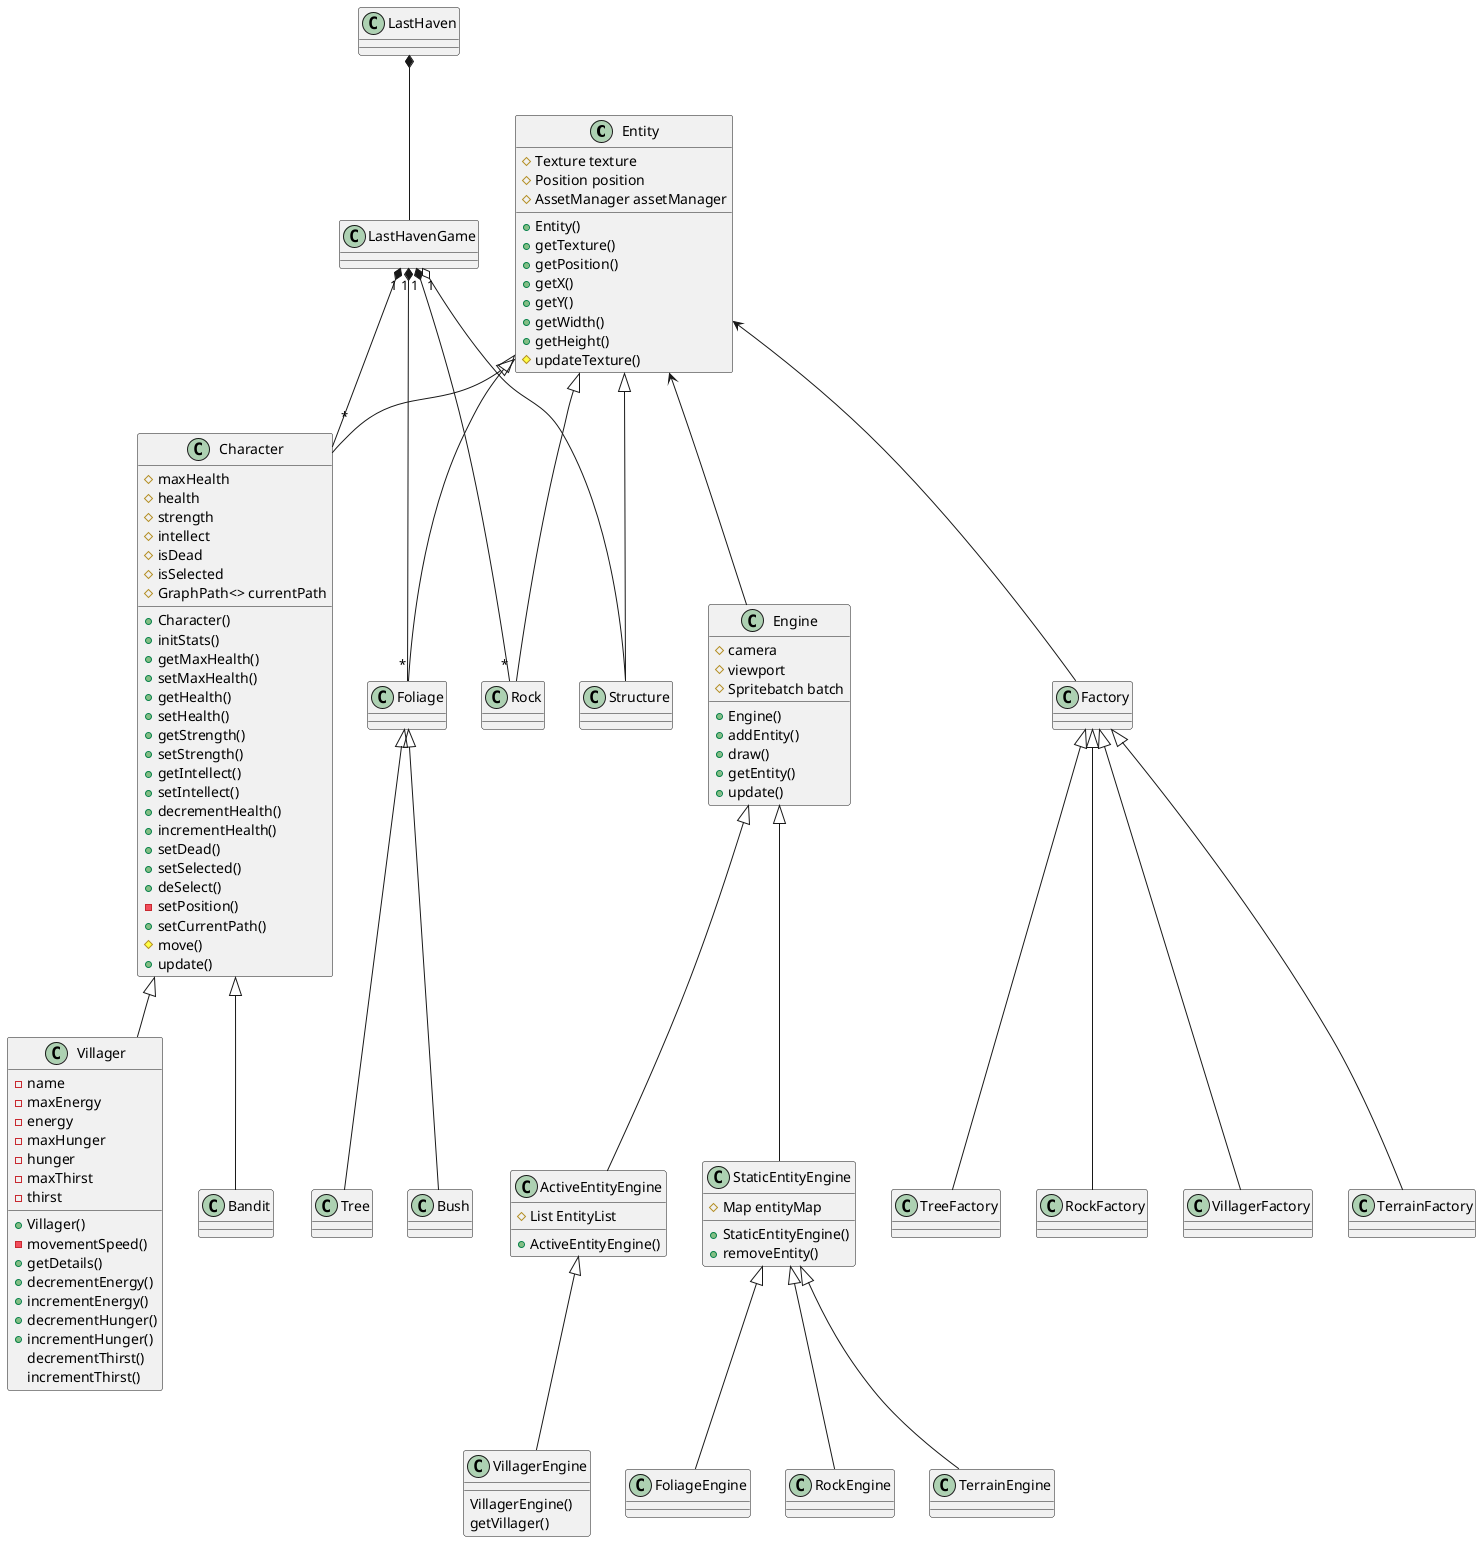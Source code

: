 @startuml
Entity <|-- Character
Entity <|-- Foliage
Entity <|-- Rock
Entity <|-- Structure
Foliage <|-- Tree
Foliage <|-- Bush
Character <|-- Villager
Character <|-- Bandit

Engine <|-- ActiveEntityEngine
Engine <|-- StaticEntityEngine
ActiveEntityEngine <|-- VillagerEngine
StaticEntityEngine <|-- FoliageEngine
StaticEntityEngine <|-- RockEngine
StaticEntityEngine <|-- TerrainEngine

Factory <|-- VillagerFactory
Factory <|-- TerrainFactory
Factory <|-- TreeFactory
Factory <|-- RockFactory

Entity <-- Engine
Entity <-- Factory
LastHaven *-- LastHavenGame
LastHavenGame "1" *-- "*" Character
LastHavenGame "1" *-- "*" Foliage
LastHavenGame "1" *-- "*" Rock
LastHavenGame "1" o-- "Structure"

Entity : # Texture texture
Entity : # Position position
Entity : # AssetManager assetManager
Entity : + Entity()
Entity : + getTexture()
Entity : + getPosition()
Entity : + getX()
Entity : + getY()
Entity : + getWidth()
Entity : + getHeight()
Entity : # updateTexture()

Character : # maxHealth
Character : # health
Character : # strength
Character : # intellect
Character : # isDead
Character : # isSelected
Character : #GraphPath<> currentPath
Character : + Character()
Character : + initStats()
Character : + getMaxHealth()
Character : + setMaxHealth()
Character : + getHealth()
Character : + setHealth()
Character : + getStrength()
Character : + setStrength()
Character : + getIntellect()
Character : + setIntellect()
Character : + decrementHealth()
Character : + incrementHealth()
Character : + setDead()
Character : + setSelected()
Character : + deSelect()
Character : - setPosition()
Character : + setCurrentPath()
Character : # move()
Character : + update()

Villager : - name
Villager : - maxEnergy
Villager : - energy
Villager : - maxHunger
Villager : - hunger
Villager : - maxThirst
Villager : - thirst
Villager : + Villager()
Villager : - movementSpeed()
Villager : + getDetails()
Villager : + decrementEnergy()
Villager : + incrementEnergy()
Villager : + decrementHunger()
Villager : + incrementHunger()
Villager : decrementThirst()
Villager : incrementThirst()

Engine : # camera
Engine : # viewport
Engine : # Spritebatch batch
Engine : + Engine()
Engine : + addEntity()
Engine : + draw()
Engine : + getEntity()
Engine : + update()

ActiveEntityEngine : # List EntityList
ActiveEntityEngine : + ActiveEntityEngine()

VillagerEngine : VillagerEngine()
VillagerEngine : getVillager()

StaticEntityEngine : # Map entityMap
StaticEntityEngine : + StaticEntityEngine()
StaticEntityEngine : + removeEntity()


@enduml
